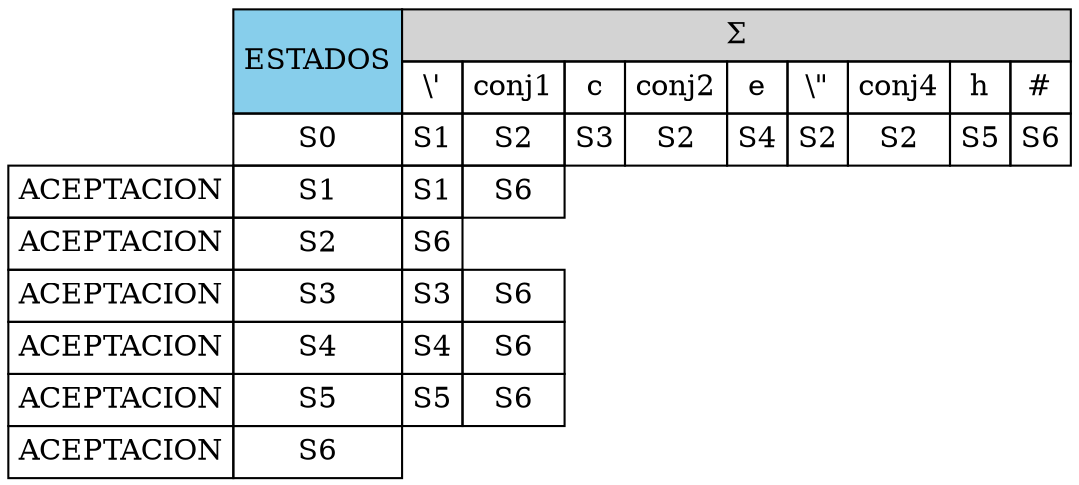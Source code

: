 digraph html { 
abc [shape=none, margin=0, label=< 
<TABLE BORDER="0" CELLBORDER="1" CELLSPACING="0" CELLPADDING="4">
<TR>
<TD BORDER="0"></TD>
<TD COLSPAN = "1" ROWSPAN = "2" BGCOLOR="skyblue">ESTADOS</TD>
<TD COLSPAN="1000" BGCOLOR="lightgrey">Σ</TD>
</TR>
<TR>
<TD BORDER="0"></TD>
<TD>\'</TD>
<TD>conj1</TD>
<TD>c</TD>
<TD>conj2</TD>
<TD>e</TD>
<TD>\"</TD>
<TD>conj4</TD>
<TD>h</TD>
<TD>#</TD>
</TR>
<TR>
<TD BORDER = "0"></TD>
<TD>S0</TD>
<TD>S1</TD>
<TD>S2</TD>
<TD>S3</TD>
<TD>S2</TD>
<TD>S4</TD>
<TD>S2</TD>
<TD>S2</TD>
<TD>S5</TD>
<TD>S6</TD>
</TR>
<TR>
<TD>ACEPTACION</TD>
<TD>S1</TD>
<TD>S1</TD>
<TD>S6</TD>
</TR>
<TR>
<TD>ACEPTACION</TD>
<TD>S2</TD>
<TD>S6</TD>
</TR>
<TR>
<TD>ACEPTACION</TD>
<TD>S3</TD>
<TD>S3</TD>
<TD>S6</TD>
</TR>
<TR>
<TD>ACEPTACION</TD>
<TD>S4</TD>
<TD>S4</TD>
<TD>S6</TD>
</TR>
<TR>
<TD>ACEPTACION</TD>
<TD>S5</TD>
<TD>S5</TD>
<TD>S6</TD>
</TR>
<TR>
<TD>ACEPTACION</TD>
<TD>S6</TD>
</TR>
    </TABLE>>];
}
